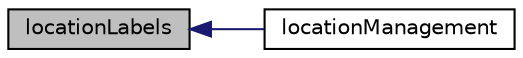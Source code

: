 digraph "locationLabels"
{
  edge [fontname="Helvetica",fontsize="10",labelfontname="Helvetica",labelfontsize="10"];
  node [fontname="Helvetica",fontsize="10",shape=record];
  rankdir="LR";
  Node1 [label="locationLabels",height=0.2,width=0.4,color="black", fillcolor="grey75", style="filled", fontcolor="black"];
  Node1 -> Node2 [dir="back",color="midnightblue",fontsize="10",style="solid",fontname="Helvetica"];
  Node2 [label="locationManagement",height=0.2,width=0.4,color="black", fillcolor="white", style="filled",URL="$management_library_8php.html#a96b5155ce51bf5818301bb9cb21eae8a"];
}
